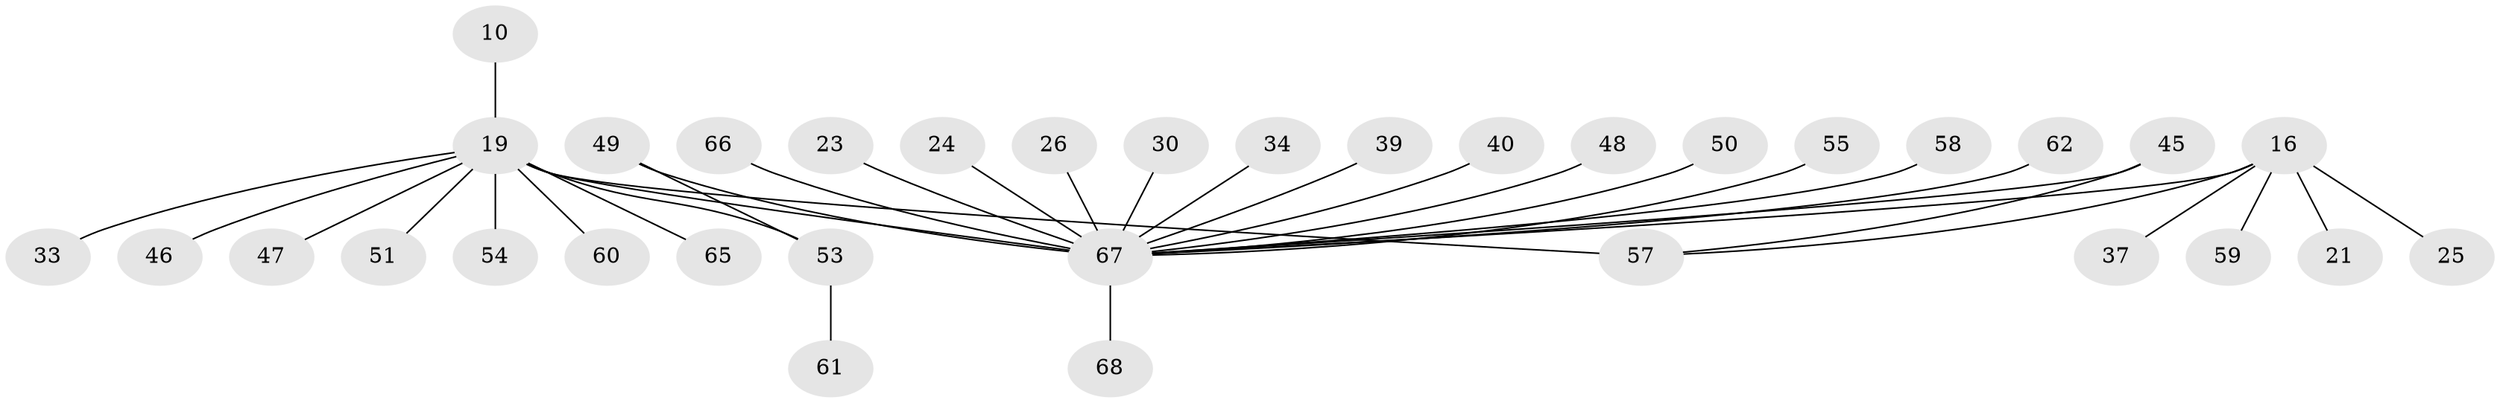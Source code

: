 // original degree distribution, {15: 0.014705882352941176, 5: 0.058823529411764705, 17: 0.014705882352941176, 8: 0.014705882352941176, 2: 0.20588235294117646, 3: 0.11764705882352941, 4: 0.07352941176470588, 1: 0.47058823529411764, 7: 0.014705882352941176, 9: 0.014705882352941176}
// Generated by graph-tools (version 1.1) at 2025/47/03/09/25 04:47:17]
// undirected, 34 vertices, 36 edges
graph export_dot {
graph [start="1"]
  node [color=gray90,style=filled];
  10;
  16 [super="+15+4"];
  19 [super="+1"];
  21;
  23;
  24;
  25;
  26;
  30;
  33;
  34;
  37;
  39;
  40 [super="+8+9"];
  45;
  46;
  47;
  48;
  49 [super="+29"];
  50;
  51;
  53 [super="+43"];
  54;
  55;
  57 [super="+11"];
  58;
  59;
  60;
  61 [super="+44"];
  62;
  65;
  66;
  67 [super="+3+63+17+5+56+64+52"];
  68 [super="+42"];
  10 -- 19;
  16 -- 25;
  16 -- 67 [weight=6];
  16 -- 37;
  16 -- 21;
  16 -- 59;
  16 -- 57;
  19 -- 33;
  19 -- 46 [weight=2];
  19 -- 51;
  19 -- 54;
  19 -- 67 [weight=9];
  19 -- 65;
  19 -- 47;
  19 -- 60;
  19 -- 57 [weight=2];
  19 -- 53 [weight=2];
  23 -- 67;
  24 -- 67;
  26 -- 67;
  30 -- 67;
  34 -- 67;
  39 -- 67;
  40 -- 67 [weight=2];
  45 -- 67;
  45 -- 57;
  48 -- 67;
  49 -- 67 [weight=4];
  49 -- 53;
  50 -- 67;
  53 -- 61;
  55 -- 67;
  58 -- 67;
  62 -- 67;
  66 -- 67;
  67 -- 68;
}
